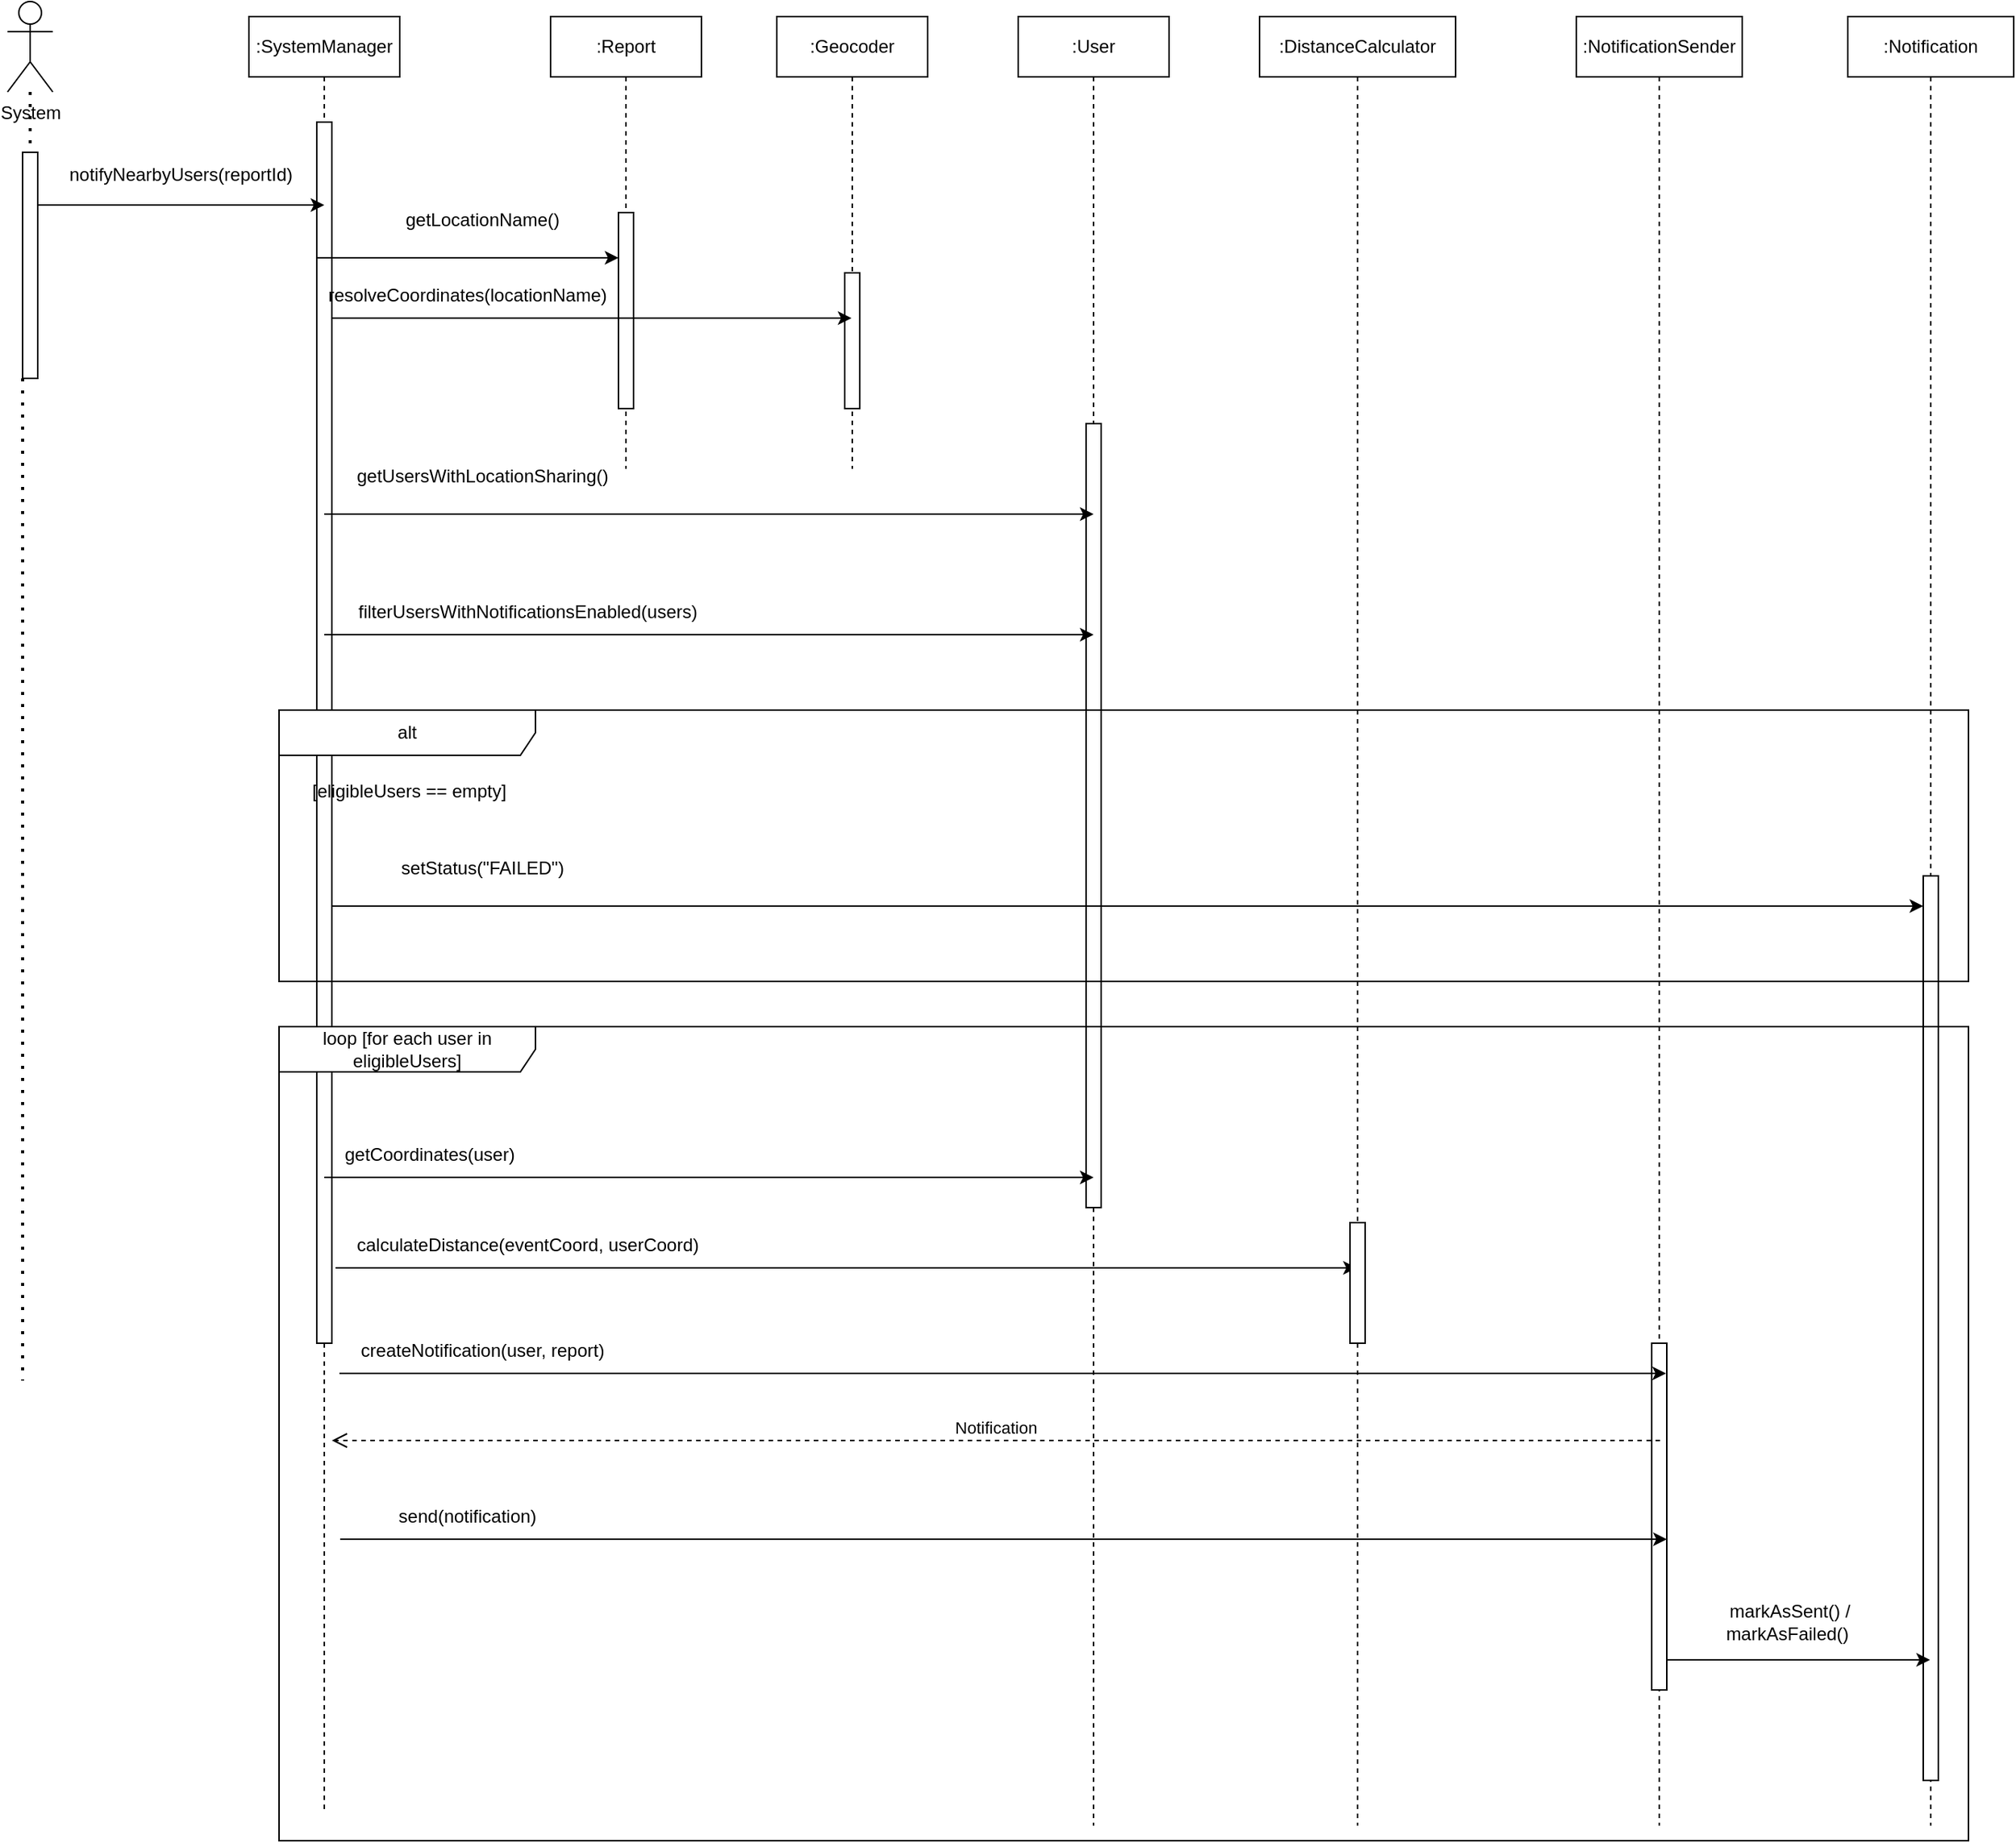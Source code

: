 <mxfile version="26.1.1">
  <diagram name="Page-1" id="2YBvvXClWsGukQMizWep">
    <mxGraphModel dx="1985" dy="955" grid="1" gridSize="10" guides="1" tooltips="1" connect="1" arrows="1" fold="1" page="1" pageScale="1000" pageWidth="850" pageHeight="1100" math="0" shadow="0">
      <root>
        <mxCell id="0" />
        <mxCell id="1" parent="0" />
        <mxCell id="_bDkVUM0BveLmLaw_xuc-1" value=":SystemManager" style="shape=umlLifeline;perimeter=lifelinePerimeter;whiteSpace=wrap;html=1;container=0;dropTarget=0;collapsible=0;recursiveResize=0;outlineConnect=0;portConstraint=eastwest;newEdgeStyle={&quot;edgeStyle&quot;:&quot;elbowEdgeStyle&quot;,&quot;elbow&quot;:&quot;vertical&quot;,&quot;curved&quot;:0,&quot;rounded&quot;:0};" vertex="1" parent="1">
          <mxGeometry x="650" y="150" width="100" height="1190" as="geometry" />
        </mxCell>
        <mxCell id="_bDkVUM0BveLmLaw_xuc-2" value="" style="html=1;points=[];perimeter=orthogonalPerimeter;outlineConnect=0;targetShapes=umlLifeline;portConstraint=eastwest;newEdgeStyle={&quot;edgeStyle&quot;:&quot;elbowEdgeStyle&quot;,&quot;elbow&quot;:&quot;vertical&quot;,&quot;curved&quot;:0,&quot;rounded&quot;:0};" vertex="1" parent="_bDkVUM0BveLmLaw_xuc-1">
          <mxGeometry x="45" y="70" width="10" height="810" as="geometry" />
        </mxCell>
        <mxCell id="_bDkVUM0BveLmLaw_xuc-3" value="System" style="shape=umlActor;verticalLabelPosition=bottom;verticalAlign=top;html=1;outlineConnect=0;" vertex="1" parent="1">
          <mxGeometry x="490" y="140" width="30" height="60" as="geometry" />
        </mxCell>
        <mxCell id="_bDkVUM0BveLmLaw_xuc-4" value=":Report" style="shape=umlLifeline;perimeter=lifelinePerimeter;whiteSpace=wrap;html=1;container=0;dropTarget=0;collapsible=0;recursiveResize=0;outlineConnect=0;portConstraint=eastwest;newEdgeStyle={&quot;edgeStyle&quot;:&quot;elbowEdgeStyle&quot;,&quot;elbow&quot;:&quot;vertical&quot;,&quot;curved&quot;:0,&quot;rounded&quot;:0};" vertex="1" parent="1">
          <mxGeometry x="850" y="150" width="100" height="300" as="geometry" />
        </mxCell>
        <mxCell id="_bDkVUM0BveLmLaw_xuc-5" value="" style="html=1;points=[];perimeter=orthogonalPerimeter;outlineConnect=0;targetShapes=umlLifeline;portConstraint=eastwest;newEdgeStyle={&quot;edgeStyle&quot;:&quot;elbowEdgeStyle&quot;,&quot;elbow&quot;:&quot;vertical&quot;,&quot;curved&quot;:0,&quot;rounded&quot;:0};" vertex="1" parent="_bDkVUM0BveLmLaw_xuc-4">
          <mxGeometry x="45" y="130" width="10" height="130" as="geometry" />
        </mxCell>
        <mxCell id="_bDkVUM0BveLmLaw_xuc-6" value=":Geocoder" style="shape=umlLifeline;perimeter=lifelinePerimeter;whiteSpace=wrap;html=1;container=0;dropTarget=0;collapsible=0;recursiveResize=0;outlineConnect=0;portConstraint=eastwest;newEdgeStyle={&quot;edgeStyle&quot;:&quot;elbowEdgeStyle&quot;,&quot;elbow&quot;:&quot;vertical&quot;,&quot;curved&quot;:0,&quot;rounded&quot;:0};" vertex="1" parent="1">
          <mxGeometry x="1000" y="150" width="100" height="300" as="geometry" />
        </mxCell>
        <mxCell id="_bDkVUM0BveLmLaw_xuc-7" value="" style="html=1;points=[];perimeter=orthogonalPerimeter;outlineConnect=0;targetShapes=umlLifeline;portConstraint=eastwest;newEdgeStyle={&quot;edgeStyle&quot;:&quot;elbowEdgeStyle&quot;,&quot;elbow&quot;:&quot;vertical&quot;,&quot;curved&quot;:0,&quot;rounded&quot;:0};" vertex="1" parent="_bDkVUM0BveLmLaw_xuc-6">
          <mxGeometry x="45" y="170" width="10" height="90" as="geometry" />
        </mxCell>
        <mxCell id="_bDkVUM0BveLmLaw_xuc-8" value=":User" style="shape=umlLifeline;perimeter=lifelinePerimeter;whiteSpace=wrap;html=1;container=0;dropTarget=0;collapsible=0;recursiveResize=0;outlineConnect=0;portConstraint=eastwest;newEdgeStyle={&quot;edgeStyle&quot;:&quot;elbowEdgeStyle&quot;,&quot;elbow&quot;:&quot;vertical&quot;,&quot;curved&quot;:0,&quot;rounded&quot;:0};" vertex="1" parent="1">
          <mxGeometry x="1160" y="150" width="100" height="1200" as="geometry" />
        </mxCell>
        <mxCell id="_bDkVUM0BveLmLaw_xuc-9" value="" style="html=1;points=[];perimeter=orthogonalPerimeter;outlineConnect=0;targetShapes=umlLifeline;portConstraint=eastwest;newEdgeStyle={&quot;edgeStyle&quot;:&quot;elbowEdgeStyle&quot;,&quot;elbow&quot;:&quot;vertical&quot;,&quot;curved&quot;:0,&quot;rounded&quot;:0};" vertex="1" parent="_bDkVUM0BveLmLaw_xuc-8">
          <mxGeometry x="45" y="270" width="10" height="520" as="geometry" />
        </mxCell>
        <mxCell id="_bDkVUM0BveLmLaw_xuc-10" value=":DistanceCalculator" style="shape=umlLifeline;perimeter=lifelinePerimeter;whiteSpace=wrap;html=1;container=0;dropTarget=0;collapsible=0;recursiveResize=0;outlineConnect=0;portConstraint=eastwest;newEdgeStyle={&quot;edgeStyle&quot;:&quot;elbowEdgeStyle&quot;,&quot;elbow&quot;:&quot;vertical&quot;,&quot;curved&quot;:0,&quot;rounded&quot;:0};" vertex="1" parent="1">
          <mxGeometry x="1320" y="150" width="130" height="1200" as="geometry" />
        </mxCell>
        <mxCell id="_bDkVUM0BveLmLaw_xuc-12" value=":NotificationSender" style="shape=umlLifeline;perimeter=lifelinePerimeter;whiteSpace=wrap;html=1;container=0;dropTarget=0;collapsible=0;recursiveResize=0;outlineConnect=0;portConstraint=eastwest;newEdgeStyle={&quot;edgeStyle&quot;:&quot;elbowEdgeStyle&quot;,&quot;elbow&quot;:&quot;vertical&quot;,&quot;curved&quot;:0,&quot;rounded&quot;:0};" vertex="1" parent="1">
          <mxGeometry x="1530" y="150" width="110" height="1200" as="geometry" />
        </mxCell>
        <mxCell id="_bDkVUM0BveLmLaw_xuc-13" value="" style="html=1;points=[];perimeter=orthogonalPerimeter;outlineConnect=0;targetShapes=umlLifeline;portConstraint=eastwest;newEdgeStyle={&quot;edgeStyle&quot;:&quot;elbowEdgeStyle&quot;,&quot;elbow&quot;:&quot;vertical&quot;,&quot;curved&quot;:0,&quot;rounded&quot;:0};" vertex="1" parent="_bDkVUM0BveLmLaw_xuc-12">
          <mxGeometry x="50" y="880" width="10" height="230" as="geometry" />
        </mxCell>
        <mxCell id="_bDkVUM0BveLmLaw_xuc-14" value=":Notification" style="shape=umlLifeline;perimeter=lifelinePerimeter;whiteSpace=wrap;html=1;container=0;dropTarget=0;collapsible=0;recursiveResize=0;outlineConnect=0;portConstraint=eastwest;newEdgeStyle={&quot;edgeStyle&quot;:&quot;elbowEdgeStyle&quot;,&quot;elbow&quot;:&quot;vertical&quot;,&quot;curved&quot;:0,&quot;rounded&quot;:0};" vertex="1" parent="1">
          <mxGeometry x="1710" y="150" width="110" height="1200" as="geometry" />
        </mxCell>
        <mxCell id="_bDkVUM0BveLmLaw_xuc-15" value="" style="html=1;points=[];perimeter=orthogonalPerimeter;outlineConnect=0;targetShapes=umlLifeline;portConstraint=eastwest;newEdgeStyle={&quot;edgeStyle&quot;:&quot;elbowEdgeStyle&quot;,&quot;elbow&quot;:&quot;vertical&quot;,&quot;curved&quot;:0,&quot;rounded&quot;:0};" vertex="1" parent="_bDkVUM0BveLmLaw_xuc-14">
          <mxGeometry x="50" y="570" width="10" height="600" as="geometry" />
        </mxCell>
        <mxCell id="_bDkVUM0BveLmLaw_xuc-16" value="" style="endArrow=none;dashed=1;html=1;dashPattern=1 3;strokeWidth=2;rounded=0;" edge="1" parent="1" source="_bDkVUM0BveLmLaw_xuc-17">
          <mxGeometry width="50" height="50" relative="1" as="geometry">
            <mxPoint x="690" y="370" as="sourcePoint" />
            <mxPoint x="500" y="1054.8" as="targetPoint" />
          </mxGeometry>
        </mxCell>
        <mxCell id="_bDkVUM0BveLmLaw_xuc-18" value="" style="endArrow=none;dashed=1;html=1;dashPattern=1 3;strokeWidth=2;rounded=0;" edge="1" parent="1" source="_bDkVUM0BveLmLaw_xuc-3" target="_bDkVUM0BveLmLaw_xuc-17">
          <mxGeometry width="50" height="50" relative="1" as="geometry">
            <mxPoint x="505" y="200" as="sourcePoint" />
            <mxPoint x="500" y="1054.8" as="targetPoint" />
          </mxGeometry>
        </mxCell>
        <mxCell id="_bDkVUM0BveLmLaw_xuc-17" value="" style="html=1;points=[];perimeter=orthogonalPerimeter;outlineConnect=0;targetShapes=umlLifeline;portConstraint=eastwest;newEdgeStyle={&quot;edgeStyle&quot;:&quot;elbowEdgeStyle&quot;,&quot;elbow&quot;:&quot;vertical&quot;,&quot;curved&quot;:0,&quot;rounded&quot;:0};" vertex="1" parent="1">
          <mxGeometry x="500" y="240" width="10" height="150" as="geometry" />
        </mxCell>
        <mxCell id="_bDkVUM0BveLmLaw_xuc-19" value="" style="endArrow=classic;html=1;rounded=0;" edge="1" parent="1">
          <mxGeometry width="50" height="50" relative="1" as="geometry">
            <mxPoint x="510" y="275" as="sourcePoint" />
            <mxPoint x="700" y="275" as="targetPoint" />
          </mxGeometry>
        </mxCell>
        <mxCell id="_bDkVUM0BveLmLaw_xuc-20" value="notifyNearbyUsers(reportId)" style="text;html=1;align=center;verticalAlign=middle;whiteSpace=wrap;rounded=0;" vertex="1" parent="1">
          <mxGeometry x="510" y="240" width="190" height="30" as="geometry" />
        </mxCell>
        <mxCell id="_bDkVUM0BveLmLaw_xuc-21" value="" style="endArrow=classic;html=1;rounded=0;" edge="1" parent="1">
          <mxGeometry width="50" height="50" relative="1" as="geometry">
            <mxPoint x="695" y="310" as="sourcePoint" />
            <mxPoint x="895" y="310" as="targetPoint" />
          </mxGeometry>
        </mxCell>
        <mxCell id="_bDkVUM0BveLmLaw_xuc-22" value="getLocationName()" style="text;html=1;align=center;verticalAlign=middle;whiteSpace=wrap;rounded=0;" vertex="1" parent="1">
          <mxGeometry x="740" y="270" width="130" height="30" as="geometry" />
        </mxCell>
        <mxCell id="_bDkVUM0BveLmLaw_xuc-23" value="" style="endArrow=classic;html=1;rounded=0;" edge="1" parent="1" target="_bDkVUM0BveLmLaw_xuc-6">
          <mxGeometry width="50" height="50" relative="1" as="geometry">
            <mxPoint x="705" y="350" as="sourcePoint" />
            <mxPoint x="1050" y="350" as="targetPoint" />
          </mxGeometry>
        </mxCell>
        <mxCell id="_bDkVUM0BveLmLaw_xuc-24" value="resolveCoordinates(locationName)" style="text;html=1;align=center;verticalAlign=middle;whiteSpace=wrap;rounded=0;" vertex="1" parent="1">
          <mxGeometry x="730" y="320" width="130" height="30" as="geometry" />
        </mxCell>
        <mxCell id="_bDkVUM0BveLmLaw_xuc-25" value="" style="endArrow=classic;html=1;rounded=0;" edge="1" parent="1">
          <mxGeometry width="50" height="50" relative="1" as="geometry">
            <mxPoint x="700" y="480" as="sourcePoint" />
            <mxPoint x="1210" y="480" as="targetPoint" />
          </mxGeometry>
        </mxCell>
        <mxCell id="_bDkVUM0BveLmLaw_xuc-27" value="getUsersWithLocationSharing()" style="text;html=1;align=center;verticalAlign=middle;whiteSpace=wrap;rounded=0;" vertex="1" parent="1">
          <mxGeometry x="700" y="440" width="210" height="30" as="geometry" />
        </mxCell>
        <mxCell id="_bDkVUM0BveLmLaw_xuc-28" value="" style="endArrow=classic;html=1;rounded=0;" edge="1" parent="1">
          <mxGeometry width="50" height="50" relative="1" as="geometry">
            <mxPoint x="700" y="560" as="sourcePoint" />
            <mxPoint x="1210" y="560" as="targetPoint" />
          </mxGeometry>
        </mxCell>
        <mxCell id="_bDkVUM0BveLmLaw_xuc-29" value="filterUsersWithNotificationsEnabled(users)" style="text;html=1;align=center;verticalAlign=middle;whiteSpace=wrap;rounded=0;" vertex="1" parent="1">
          <mxGeometry x="680" y="530" width="310" height="30" as="geometry" />
        </mxCell>
        <mxCell id="_bDkVUM0BveLmLaw_xuc-30" value="" style="endArrow=classic;html=1;rounded=0;" edge="1" parent="1">
          <mxGeometry width="50" height="50" relative="1" as="geometry">
            <mxPoint x="700" y="920" as="sourcePoint" />
            <mxPoint x="1210" y="920" as="targetPoint" />
          </mxGeometry>
        </mxCell>
        <mxCell id="_bDkVUM0BveLmLaw_xuc-31" value="getCoordinates(user)" style="text;html=1;align=center;verticalAlign=middle;whiteSpace=wrap;rounded=0;" vertex="1" parent="1">
          <mxGeometry x="680" y="890" width="180" height="30" as="geometry" />
        </mxCell>
        <mxCell id="_bDkVUM0BveLmLaw_xuc-32" value="" style="endArrow=classic;html=1;rounded=0;" edge="1" parent="1">
          <mxGeometry width="50" height="50" relative="1" as="geometry">
            <mxPoint x="707.5" y="980" as="sourcePoint" />
            <mxPoint x="1384.5" y="980" as="targetPoint" />
          </mxGeometry>
        </mxCell>
        <mxCell id="_bDkVUM0BveLmLaw_xuc-33" value="calculateDistance(eventCoord, userCoord)" style="text;html=1;align=center;verticalAlign=middle;whiteSpace=wrap;rounded=0;" vertex="1" parent="1">
          <mxGeometry x="680" y="950" width="310" height="30" as="geometry" />
        </mxCell>
        <mxCell id="_bDkVUM0BveLmLaw_xuc-34" value="" style="endArrow=classic;html=1;rounded=0;" edge="1" parent="1">
          <mxGeometry width="50" height="50" relative="1" as="geometry">
            <mxPoint x="710" y="1050" as="sourcePoint" />
            <mxPoint x="1589.5" y="1050" as="targetPoint" />
          </mxGeometry>
        </mxCell>
        <mxCell id="_bDkVUM0BveLmLaw_xuc-35" value="createNotification(user, report)" style="text;html=1;align=center;verticalAlign=middle;whiteSpace=wrap;rounded=0;" vertex="1" parent="1">
          <mxGeometry x="690" y="1020" width="230" height="30" as="geometry" />
        </mxCell>
        <mxCell id="_bDkVUM0BveLmLaw_xuc-46" value="loop [for each user in eligibleUsers]" style="shape=umlFrame;whiteSpace=wrap;html=1;pointerEvents=0;recursiveResize=0;container=1;collapsible=0;width=170;" vertex="1" parent="1">
          <mxGeometry x="670" y="820" width="1120" height="540" as="geometry" />
        </mxCell>
        <mxCell id="_bDkVUM0BveLmLaw_xuc-37" value="Notification" style="html=1;verticalAlign=bottom;endArrow=open;dashed=1;endSize=8;curved=0;rounded=0;" edge="1" parent="_bDkVUM0BveLmLaw_xuc-46">
          <mxGeometry relative="1" as="geometry">
            <mxPoint x="915.5" y="274.5" as="sourcePoint" />
            <mxPoint x="35" y="274.5" as="targetPoint" />
          </mxGeometry>
        </mxCell>
        <mxCell id="_bDkVUM0BveLmLaw_xuc-38" value="" style="endArrow=classic;html=1;rounded=0;" edge="1" parent="_bDkVUM0BveLmLaw_xuc-46">
          <mxGeometry width="50" height="50" relative="1" as="geometry">
            <mxPoint x="40.5" y="340" as="sourcePoint" />
            <mxPoint x="920" y="340" as="targetPoint" />
          </mxGeometry>
        </mxCell>
        <mxCell id="_bDkVUM0BveLmLaw_xuc-39" value="send(notification)" style="text;html=1;align=center;verticalAlign=middle;whiteSpace=wrap;rounded=0;" vertex="1" parent="_bDkVUM0BveLmLaw_xuc-46">
          <mxGeometry x="10" y="310" width="230" height="30" as="geometry" />
        </mxCell>
        <mxCell id="_bDkVUM0BveLmLaw_xuc-43" value="&amp;nbsp;markAsSent() / markAsFailed()" style="text;html=1;align=center;verticalAlign=middle;whiteSpace=wrap;rounded=0;" vertex="1" parent="_bDkVUM0BveLmLaw_xuc-46">
          <mxGeometry x="940" y="380" width="120" height="30" as="geometry" />
        </mxCell>
        <mxCell id="_bDkVUM0BveLmLaw_xuc-40" value="" style="endArrow=classic;html=1;rounded=0;" edge="1" parent="_bDkVUM0BveLmLaw_xuc-46">
          <mxGeometry width="50" height="50" relative="1" as="geometry">
            <mxPoint x="920" y="420" as="sourcePoint" />
            <mxPoint x="1094.5" y="420" as="targetPoint" />
          </mxGeometry>
        </mxCell>
        <mxCell id="_bDkVUM0BveLmLaw_xuc-11" value="" style="html=1;points=[];perimeter=orthogonalPerimeter;outlineConnect=0;targetShapes=umlLifeline;portConstraint=eastwest;newEdgeStyle={&quot;edgeStyle&quot;:&quot;elbowEdgeStyle&quot;,&quot;elbow&quot;:&quot;vertical&quot;,&quot;curved&quot;:0,&quot;rounded&quot;:0};" vertex="1" parent="_bDkVUM0BveLmLaw_xuc-46">
          <mxGeometry x="710" y="130" width="10" height="80" as="geometry" />
        </mxCell>
        <mxCell id="_bDkVUM0BveLmLaw_xuc-49" value="alt" style="shape=umlFrame;whiteSpace=wrap;html=1;pointerEvents=0;recursiveResize=0;container=1;collapsible=0;width=170;" vertex="1" parent="1">
          <mxGeometry x="670" y="610" width="1120" height="180" as="geometry" />
        </mxCell>
        <mxCell id="_bDkVUM0BveLmLaw_xuc-50" value="[eligibleUsers == empty]" style="text;html=1;" vertex="1" parent="_bDkVUM0BveLmLaw_xuc-49">
          <mxGeometry width="170" height="20" relative="1" as="geometry">
            <mxPoint x="20" y="40" as="offset" />
          </mxGeometry>
        </mxCell>
        <mxCell id="_bDkVUM0BveLmLaw_xuc-53" value="" style="endArrow=classic;html=1;rounded=0;" edge="1" parent="_bDkVUM0BveLmLaw_xuc-49">
          <mxGeometry width="50" height="50" relative="1" as="geometry">
            <mxPoint x="35" y="130" as="sourcePoint" />
            <mxPoint x="1090.0" y="130" as="targetPoint" />
          </mxGeometry>
        </mxCell>
        <mxCell id="_bDkVUM0BveLmLaw_xuc-55" value="setStatus(&quot;FAILED&quot;)" style="text;html=1;align=center;verticalAlign=middle;whiteSpace=wrap;rounded=0;" vertex="1" parent="_bDkVUM0BveLmLaw_xuc-49">
          <mxGeometry x="50" y="90" width="170" height="30" as="geometry" />
        </mxCell>
      </root>
    </mxGraphModel>
  </diagram>
</mxfile>
